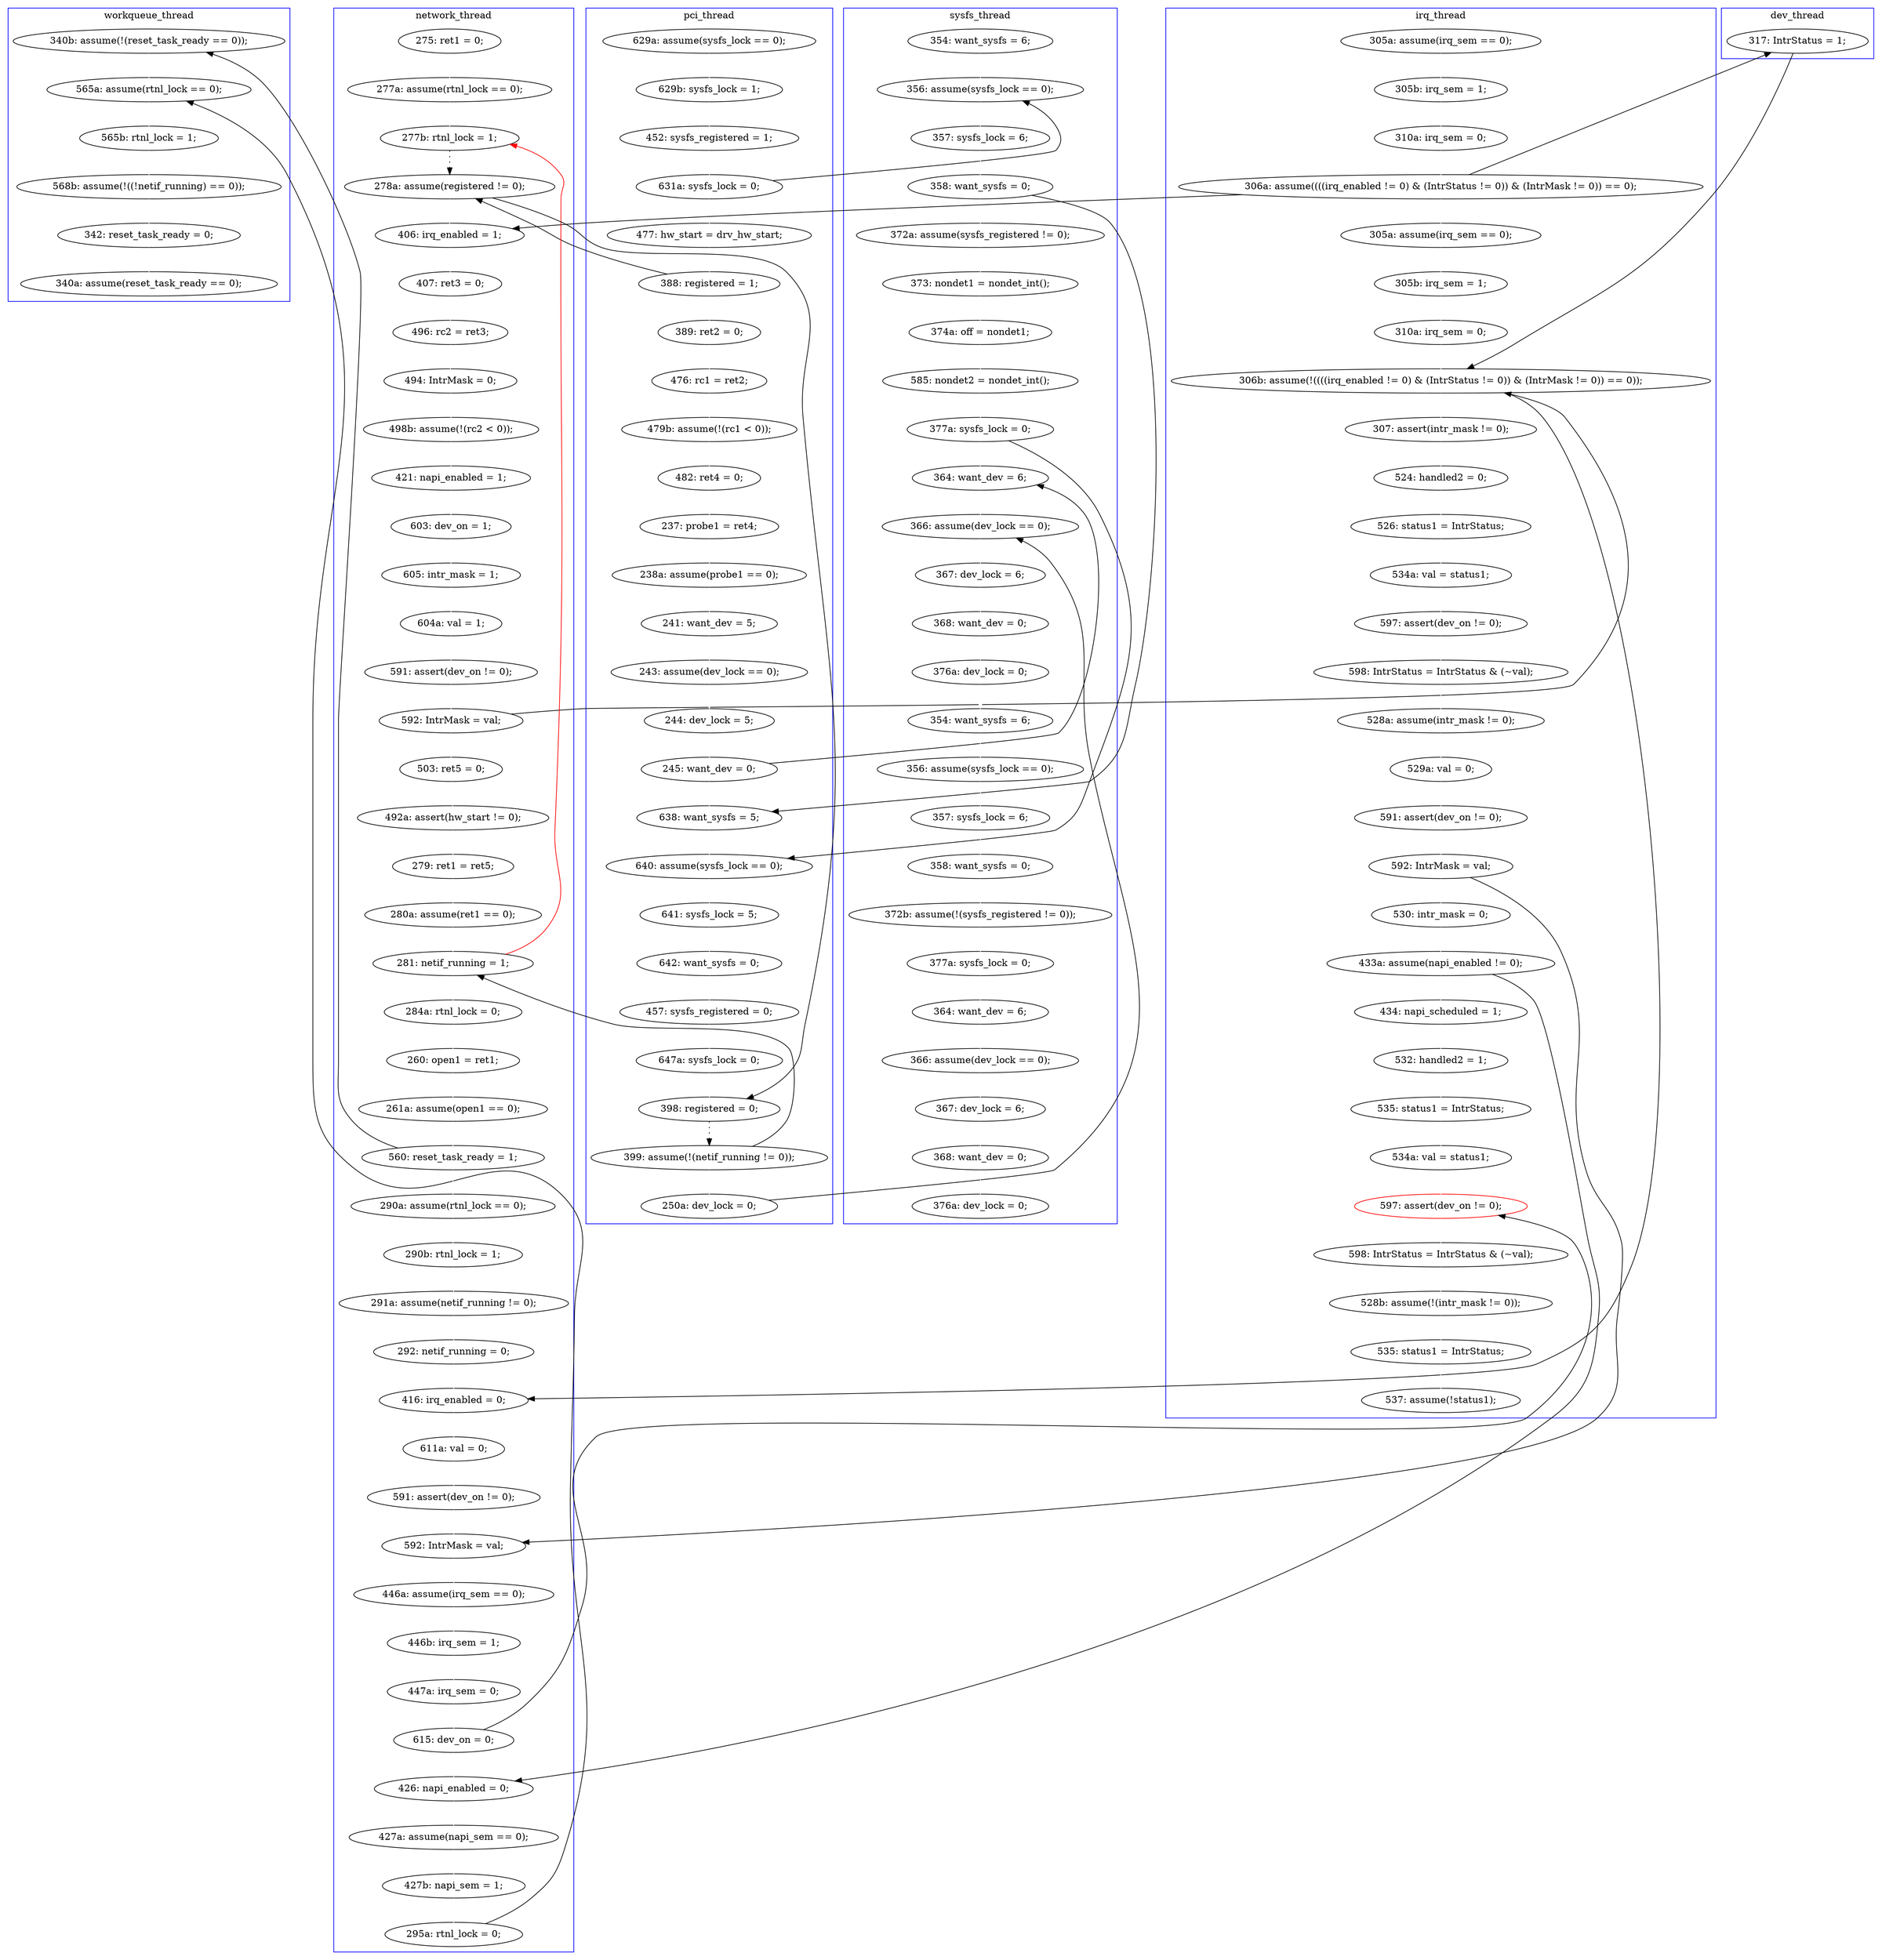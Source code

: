 digraph Counterexample {
	152 -> 154 [color = white, style = solid]
	151 -> 238 [color = black, style = solid, constraint = false]
	132 -> 135 [color = white, style = solid]
	68 -> 101 [color = white, style = solid]
	209 -> 211 [color = white, style = solid]
	127 -> 144 [color = white, style = solid]
	258 -> 274 [color = black, style = solid, constraint = false]
	184 -> 197 [color = black, style = solid, constraint = false]
	267 -> 270 [color = black, style = solid, constraint = false]
	154 -> 155 [color = white, style = solid]
	96 -> 102 [color = black, style = solid, constraint = false]
	263 -> 264 [color = white, style = solid]
	35 -> 40 [color = white, style = solid]
	222 -> 223 [color = white, style = solid]
	147 -> 152 [color = white, style = solid]
	97 -> 238 [color = white, style = solid]
	33 -> 35 [color = white, style = solid]
	199 -> 206 [color = white, style = solid]
	80 -> 81 [color = white, style = solid]
	155 -> 197 [color = black, style = solid, constraint = false]
	264 -> 267 [color = white, style = solid]
	113 -> 114 [color = white, style = solid]
	79 -> 80 [color = white, style = solid]
	160 -> 163 [color = white, style = solid]
	274 -> 275 [color = white, style = solid]
	206 -> 207 [color = white, style = solid]
	31 -> 33 [color = white, style = solid]
	234 -> 237 [color = white, style = solid]
	128 -> 130 [color = white, style = solid]
	232 -> 234 [color = white, style = solid]
	81 -> 82 [color = white, style = solid]
	229 -> 230 [color = white, style = solid]
	270 -> 271 [color = white, style = solid]
	289 -> 290 [color = white, style = solid]
	87 -> 90 [color = white, style = solid]
	287 -> 289 [color = white, style = solid]
	181 -> 183 [color = white, style = solid]
	273 -> 279 [color = white, style = solid]
	223 -> 236 [color = black, style = solid, constraint = false]
	237 -> 274 [color = white, style = solid]
	254 -> 255 [color = white, style = solid]
	57 -> 60 [color = white, style = solid]
	236 -> 254 [color = white, style = solid]
	262 -> 263 [color = white, style = solid]
	176 -> 270 [color = white, style = solid]
	286 -> 287 [color = white, style = solid]
	243 -> 244 [color = white, style = solid]
	85 -> 87 [color = white, style = solid]
	101 -> 102 [color = white, style = solid]
	211 -> 212 [color = white, style = solid]
	126 -> 128 [color = white, style = solid]
	64 -> 193 [color = white, style = solid]
	51 -> 61 [color = white, style = solid]
	41 -> 52 [color = white, style = solid]
	60 -> 63 [color = white, style = solid]
	275 -> 283 [color = white, style = solid]
	212 -> 215 [color = white, style = solid]
	135 -> 139 [color = white, style = solid]
	233 -> 236 [color = white, style = solid]
	125 -> 126 [color = white, style = solid]
	223 -> 225 [color = white, style = solid]
	215 -> 216 [color = white, style = solid]
	165 -> 166 [color = white, style = solid]
	258 -> 262 [color = white, style = solid]
	165 -> 114 [color = red, style = solid, constraint = false]
	193 -> 194 [color = white, style = solid]
	110 -> 127 [color = white, style = solid]
	114 -> 116 [color = black, style = dotted]
	40 -> 41 [color = white, style = solid]
	28 -> 31 [color = white, style = solid]
	61 -> 64 [color = white, style = solid]
	67 -> 68 [color = white, style = solid]
	240 -> 241 [color = white, style = solid]
	108 -> 113 [color = white, style = solid]
	244 -> 245 [color = white, style = solid]
	180 -> 181 [color = white, style = solid]
	283 -> 295 [color = white, style = solid]
	239 -> 240 [color = white, style = solid]
	195 -> 197 [color = white, style = solid]
	116 -> 125 [color = white, style = solid]
	82 -> 101 [color = black, style = solid, constraint = false]
	139 -> 147 [color = white, style = solid]
	145 -> 165 [color = black, style = solid, constraint = false]
	33 -> 80 [color = black, style = solid, constraint = false]
	174 -> 176 [color = black, style = solid, constraint = false]
	159 -> 160 [color = white, style = solid]
	50 -> 51 [color = white, style = solid]
	103 -> 104 [color = white, style = solid]
	56 -> 57 [color = white, style = solid]
	170 -> 174 [color = white, style = solid]
	90 -> 96 [color = white, style = solid]
	167 -> 170 [color = white, style = solid]
	246 -> 249 [color = white, style = solid]
	238 -> 239 [color = white, style = solid]
	249 -> 286 [color = white, style = solid]
	291 -> 294 [color = white, style = solid]
	104 -> 110 [color = white, style = solid]
	27 -> 28 [color = white, style = solid]
	55 -> 56 [color = white, style = solid]
	145 -> 151 [color = white, style = solid]
	216 -> 222 [color = white, style = solid]
	186 -> 198 [color = white, style = solid]
	198 -> 218 [color = white, style = solid]
	197 -> 198 [color = black, style = solid, constraint = false]
	166 -> 167 [color = white, style = solid]
	163 -> 165 [color = white, style = solid]
	290 -> 291 [color = white, style = solid]
	194 -> 195 [color = white, style = solid]
	271 -> 273 [color = white, style = solid]
	279 -> 282 [color = white, style = solid]
	66 -> 67 [color = white, style = solid]
	68 -> 97 [color = black, style = solid, constraint = false]
	218 -> 233 [color = white, style = solid]
	158 -> 159 [color = white, style = solid]
	96 -> 97 [color = white, style = solid]
	144 -> 145 [color = black, style = dotted]
	230 -> 232 [color = white, style = solid]
	225 -> 229 [color = white, style = solid]
	183 -> 186 [color = white, style = solid]
	241 -> 243 [color = white, style = solid]
	52 -> 55 [color = white, style = solid]
	256 -> 258 [color = white, style = solid]
	207 -> 209 [color = white, style = solid]
	84 -> 85 [color = white, style = solid]
	64 -> 125 [color = black, style = solid, constraint = false]
	82 -> 84 [color = white, style = solid]
	102 -> 103 [color = white, style = solid]
	155 -> 158 [color = white, style = solid]
	174 -> 180 [color = white, style = solid]
	130 -> 132 [color = white, style = solid]
	229 -> 262 [color = black, style = solid, constraint = false]
	245 -> 246 [color = white, style = solid]
	255 -> 256 [color = white, style = solid]
	40 -> 116 [color = black, style = solid, constraint = false]
	295 -> 296 [color = white, style = solid]
	63 -> 66 [color = white, style = solid]
	116 -> 144 [color = black, style = solid, constraint = false]
	197 -> 199 [color = white, style = solid]
	64 -> 184 [color = black, style = solid, constraint = false]
	subgraph cluster7 {
		label = dev_thread
		color = blue
		184  [label = "317: IntrStatus = 1;"]
	}
	subgraph cluster2 {
		label = network_thread
		color = blue
		163  [label = "280a: assume(ret1 == 0);"]
		166  [label = "284a: rtnl_lock = 0;"]
		135  [label = "421: napi_enabled = 1;"]
		114  [label = "277b: rtnl_lock = 1;"]
		256  [label = "447a: irq_sem = 0;"]
		154  [label = "591: assert(dev_on != 0);"]
		132  [label = "498b: assume(!(rc2 < 0));"]
		183  [label = "291a: assume(netif_running != 0);"]
		116  [label = "278a: assume(registered != 0);"]
		158  [label = "503: ret5 = 0;"]
		152  [label = "604a: val = 1;"]
		236  [label = "592: IntrMask = val;"]
		147  [label = "605: intr_mask = 1;"]
		160  [label = "279: ret1 = ret5;"]
		126  [label = "407: ret3 = 0;"]
		218  [label = "611a: val = 0;"]
		264  [label = "427b: napi_sem = 1;"]
		262  [label = "426: napi_enabled = 0;"]
		128  [label = "496: rc2 = ret3;"]
		125  [label = "406: irq_enabled = 1;"]
		130  [label = "494: IntrMask = 0;"]
		267  [label = "295a: rtnl_lock = 0;"]
		155  [label = "592: IntrMask = val;"]
		255  [label = "446b: irq_sem = 1;"]
		186  [label = "292: netif_running = 0;"]
		174  [label = "560: reset_task_ready = 1;"]
		167  [label = "260: open1 = ret1;"]
		233  [label = "591: assert(dev_on != 0);"]
		108  [label = "275: ret1 = 0;"]
		263  [label = "427a: assume(napi_sem == 0);"]
		139  [label = "603: dev_on = 1;"]
		254  [label = "446a: assume(irq_sem == 0);"]
		258  [label = "615: dev_on = 0;"]
		181  [label = "290b: rtnl_lock = 1;"]
		113  [label = "277a: assume(rtnl_lock == 0);"]
		198  [label = "416: irq_enabled = 0;"]
		180  [label = "290a: assume(rtnl_lock == 0);"]
		159  [label = "492a: assert(hw_start != 0);"]
		170  [label = "261a: assume(open1 == 0);"]
		165  [label = "281: netif_running = 1;"]
	}
	subgraph cluster6 {
		label = sysfs_thread
		color = blue
		294  [label = "376a: dev_lock = 0;"]
		290  [label = "367: dev_lock = 6;"]
		82  [label = "358: want_sysfs = 0;"]
		291  [label = "368: want_dev = 0;"]
		241  [label = "376a: dev_lock = 0;"]
		96  [label = "377a: sysfs_lock = 0;"]
		240  [label = "368: want_dev = 0;"]
		85  [label = "373: nondet1 = nondet_int();"]
		289  [label = "366: assume(dev_lock == 0);"]
		87  [label = "374a: off = nondet1;"]
		238  [label = "366: assume(dev_lock == 0);"]
		249  [label = "372b: assume(!(sysfs_registered != 0));"]
		287  [label = "364: want_dev = 6;"]
		97  [label = "364: want_dev = 6;"]
		245  [label = "357: sysfs_lock = 6;"]
		244  [label = "356: assume(sysfs_lock == 0);"]
		80  [label = "356: assume(sysfs_lock == 0);"]
		286  [label = "377a: sysfs_lock = 0;"]
		90  [label = "585: nondet2 = nondet_int();"]
		239  [label = "367: dev_lock = 6;"]
		243  [label = "354: want_sysfs = 6;"]
		79  [label = "354: want_sysfs = 6;"]
		81  [label = "357: sysfs_lock = 6;"]
		84  [label = "372a: assume(sysfs_registered != 0);"]
		246  [label = "358: want_sysfs = 0;"]
	}
	subgraph cluster3 {
		label = irq_thread
		color = blue
		283  [label = "528b: assume(!(intr_mask != 0));"]
		211  [label = "597: assert(dev_on != 0);"]
		222  [label = "591: assert(dev_on != 0);"]
		206  [label = "524: handled2 = 0;"]
		295  [label = "535: status1 = IntrStatus;"]
		50  [label = "305a: assume(irq_sem == 0);"]
		194  [label = "305b: irq_sem = 1;"]
		212  [label = "598: IntrStatus = IntrStatus & (~val);"]
		215  [label = "528a: assume(intr_mask != 0);"]
		230  [label = "434: napi_scheduled = 1;"]
		195  [label = "310a: irq_sem = 0;"]
		51  [label = "305b: irq_sem = 1;"]
		64  [label = "306a: assume((((irq_enabled != 0) & (IntrStatus != 0)) & (IntrMask != 0)) == 0);"]
		209  [label = "534a: val = status1;"]
		229  [label = "433a: assume(napi_enabled != 0);"]
		207  [label = "526: status1 = IntrStatus;"]
		223  [label = "592: IntrMask = val;"]
		237  [label = "534a: val = status1;"]
		199  [label = "307: assert(intr_mask != 0);"]
		234  [label = "535: status1 = IntrStatus;"]
		274  [label = "597: assert(dev_on != 0);", color = red]
		296  [label = "537: assume(!status1);"]
		197  [label = "306b: assume(!((((irq_enabled != 0) & (IntrStatus != 0)) & (IntrMask != 0)) == 0));"]
		232  [label = "532: handled2 = 1;"]
		225  [label = "530: intr_mask = 0;"]
		193  [label = "305a: assume(irq_sem == 0);"]
		275  [label = "598: IntrStatus = IntrStatus & (~val);"]
		61  [label = "310a: irq_sem = 0;"]
		216  [label = "529a: val = 0;"]
	}
	subgraph cluster1 {
		label = pci_thread
		color = blue
		41  [label = "389: ret2 = 0;"]
		67  [label = "244: dev_lock = 5;"]
		66  [label = "243: assume(dev_lock == 0);"]
		40  [label = "388: registered = 1;"]
		56  [label = "482: ret4 = 0;"]
		68  [label = "245: want_dev = 0;"]
		151  [label = "250a: dev_lock = 0;"]
		27  [label = "629a: assume(sysfs_lock == 0);"]
		60  [label = "238a: assume(probe1 == 0);"]
		103  [label = "641: sysfs_lock = 5;"]
		55  [label = "479b: assume(!(rc1 < 0));"]
		33  [label = "631a: sysfs_lock = 0;"]
		31  [label = "452: sysfs_registered = 1;"]
		63  [label = "241: want_dev = 5;"]
		35  [label = "477: hw_start = drv_hw_start;"]
		110  [label = "457: sysfs_registered = 0;"]
		52  [label = "476: rc1 = ret2;"]
		104  [label = "642: want_sysfs = 0;"]
		57  [label = "237: probe1 = ret4;"]
		28  [label = "629b: sysfs_lock = 1;"]
		127  [label = "647a: sysfs_lock = 0;"]
		144  [label = "398: registered = 0;"]
		101  [label = "638: want_sysfs = 5;"]
		102  [label = "640: assume(sysfs_lock == 0);"]
		145  [label = "399: assume(!(netif_running != 0));"]
	}
	subgraph cluster5 {
		label = workqueue_thread
		color = blue
		270  [label = "565a: assume(rtnl_lock == 0);"]
		176  [label = "340b: assume(!(reset_task_ready == 0));"]
		271  [label = "565b: rtnl_lock = 1;"]
		282  [label = "340a: assume(reset_task_ready == 0);"]
		273  [label = "568b: assume(!((!netif_running) == 0));"]
		279  [label = "342: reset_task_ready = 0;"]
	}
}